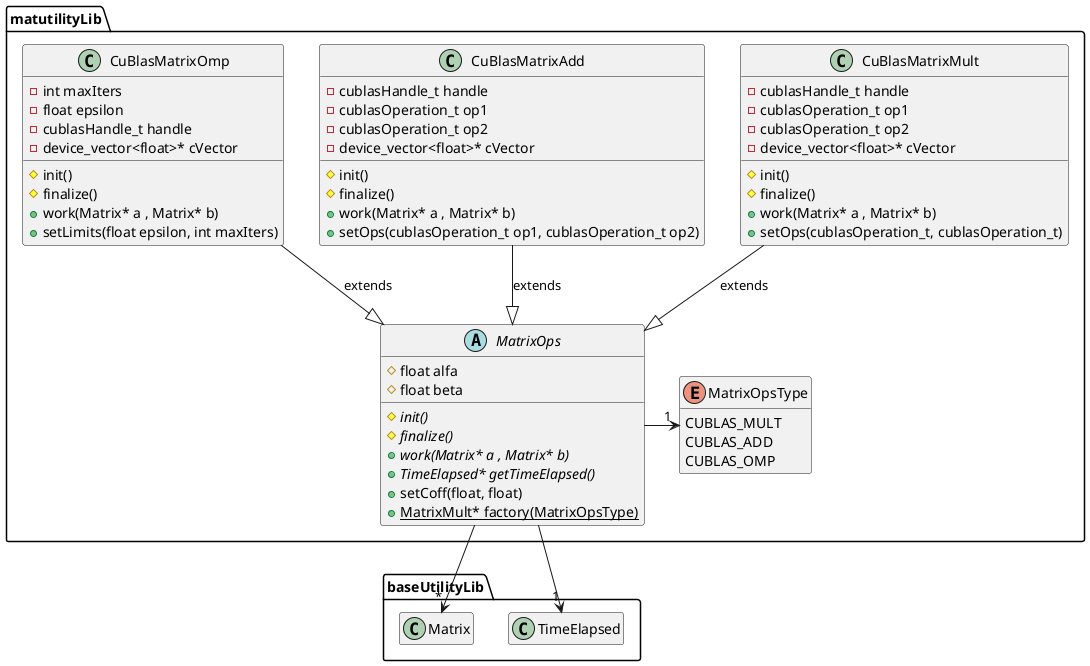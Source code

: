 @startuml MatUtilityDiagram

package matutilityLib{

    enum MatrixOpsType{
            CUBLAS_MULT
            CUBLAS_ADD
            CUBLAS_OMP
    }

    abstract class MatrixOps{

        # float alfa
        # float beta

        {abstract} # init()
        {abstract} # finalize()
        {abstract} + work(Matrix* a , Matrix* b)
        {abstract} + TimeElapsed* getTimeElapsed()
        + setCoff(float, float)
        {static} + MatrixMult* factory(MatrixOpsType)
    }

    class CuBlasMatrixMult{

        - cublasHandle_t handle
        - cublasOperation_t op1
        - cublasOperation_t op2
        - device_vector<float>* cVector

        # init()
        # finalize()
        + work(Matrix* a , Matrix* b)
        + setOps(cublasOperation_t, cublasOperation_t) 
    }

    class CuBlasMatrixAdd{

        - cublasHandle_t handle
        - cublasOperation_t op1
        - cublasOperation_t op2
        - device_vector<float>* cVector

        # init()
        # finalize()
        + work(Matrix* a , Matrix* b)
        + setOps(cublasOperation_t op1, cublasOperation_t op2)
    }

    class CuBlasMatrixOmp{
        - int maxIters
        - float epsilon
        - cublasHandle_t handle
        - device_vector<float>* cVector

        # init()
        # finalize()
        + work(Matrix* a , Matrix* b)
        + setLimits(float epsilon, int maxIters)
    }
    MatrixOps -> "1" MatrixOpsType 
    CuBlasMatrixMult --|> MatrixOps : extends
    CuBlasMatrixAdd --|> MatrixOps : extends
    CuBlasMatrixOmp --|> MatrixOps : extends

    hide MatrixOpsType methods 
}

package baseUtilityLib{
    class Matrix
    class TimeElapsed

    hide Matrix fields
    hide Matrix methods

    hide TimeElapsed fields
    hide TimeElapsed methods
}

MatrixOps --> "*" Matrix
MatrixOps --> "1" TimeElapsed

@enduml